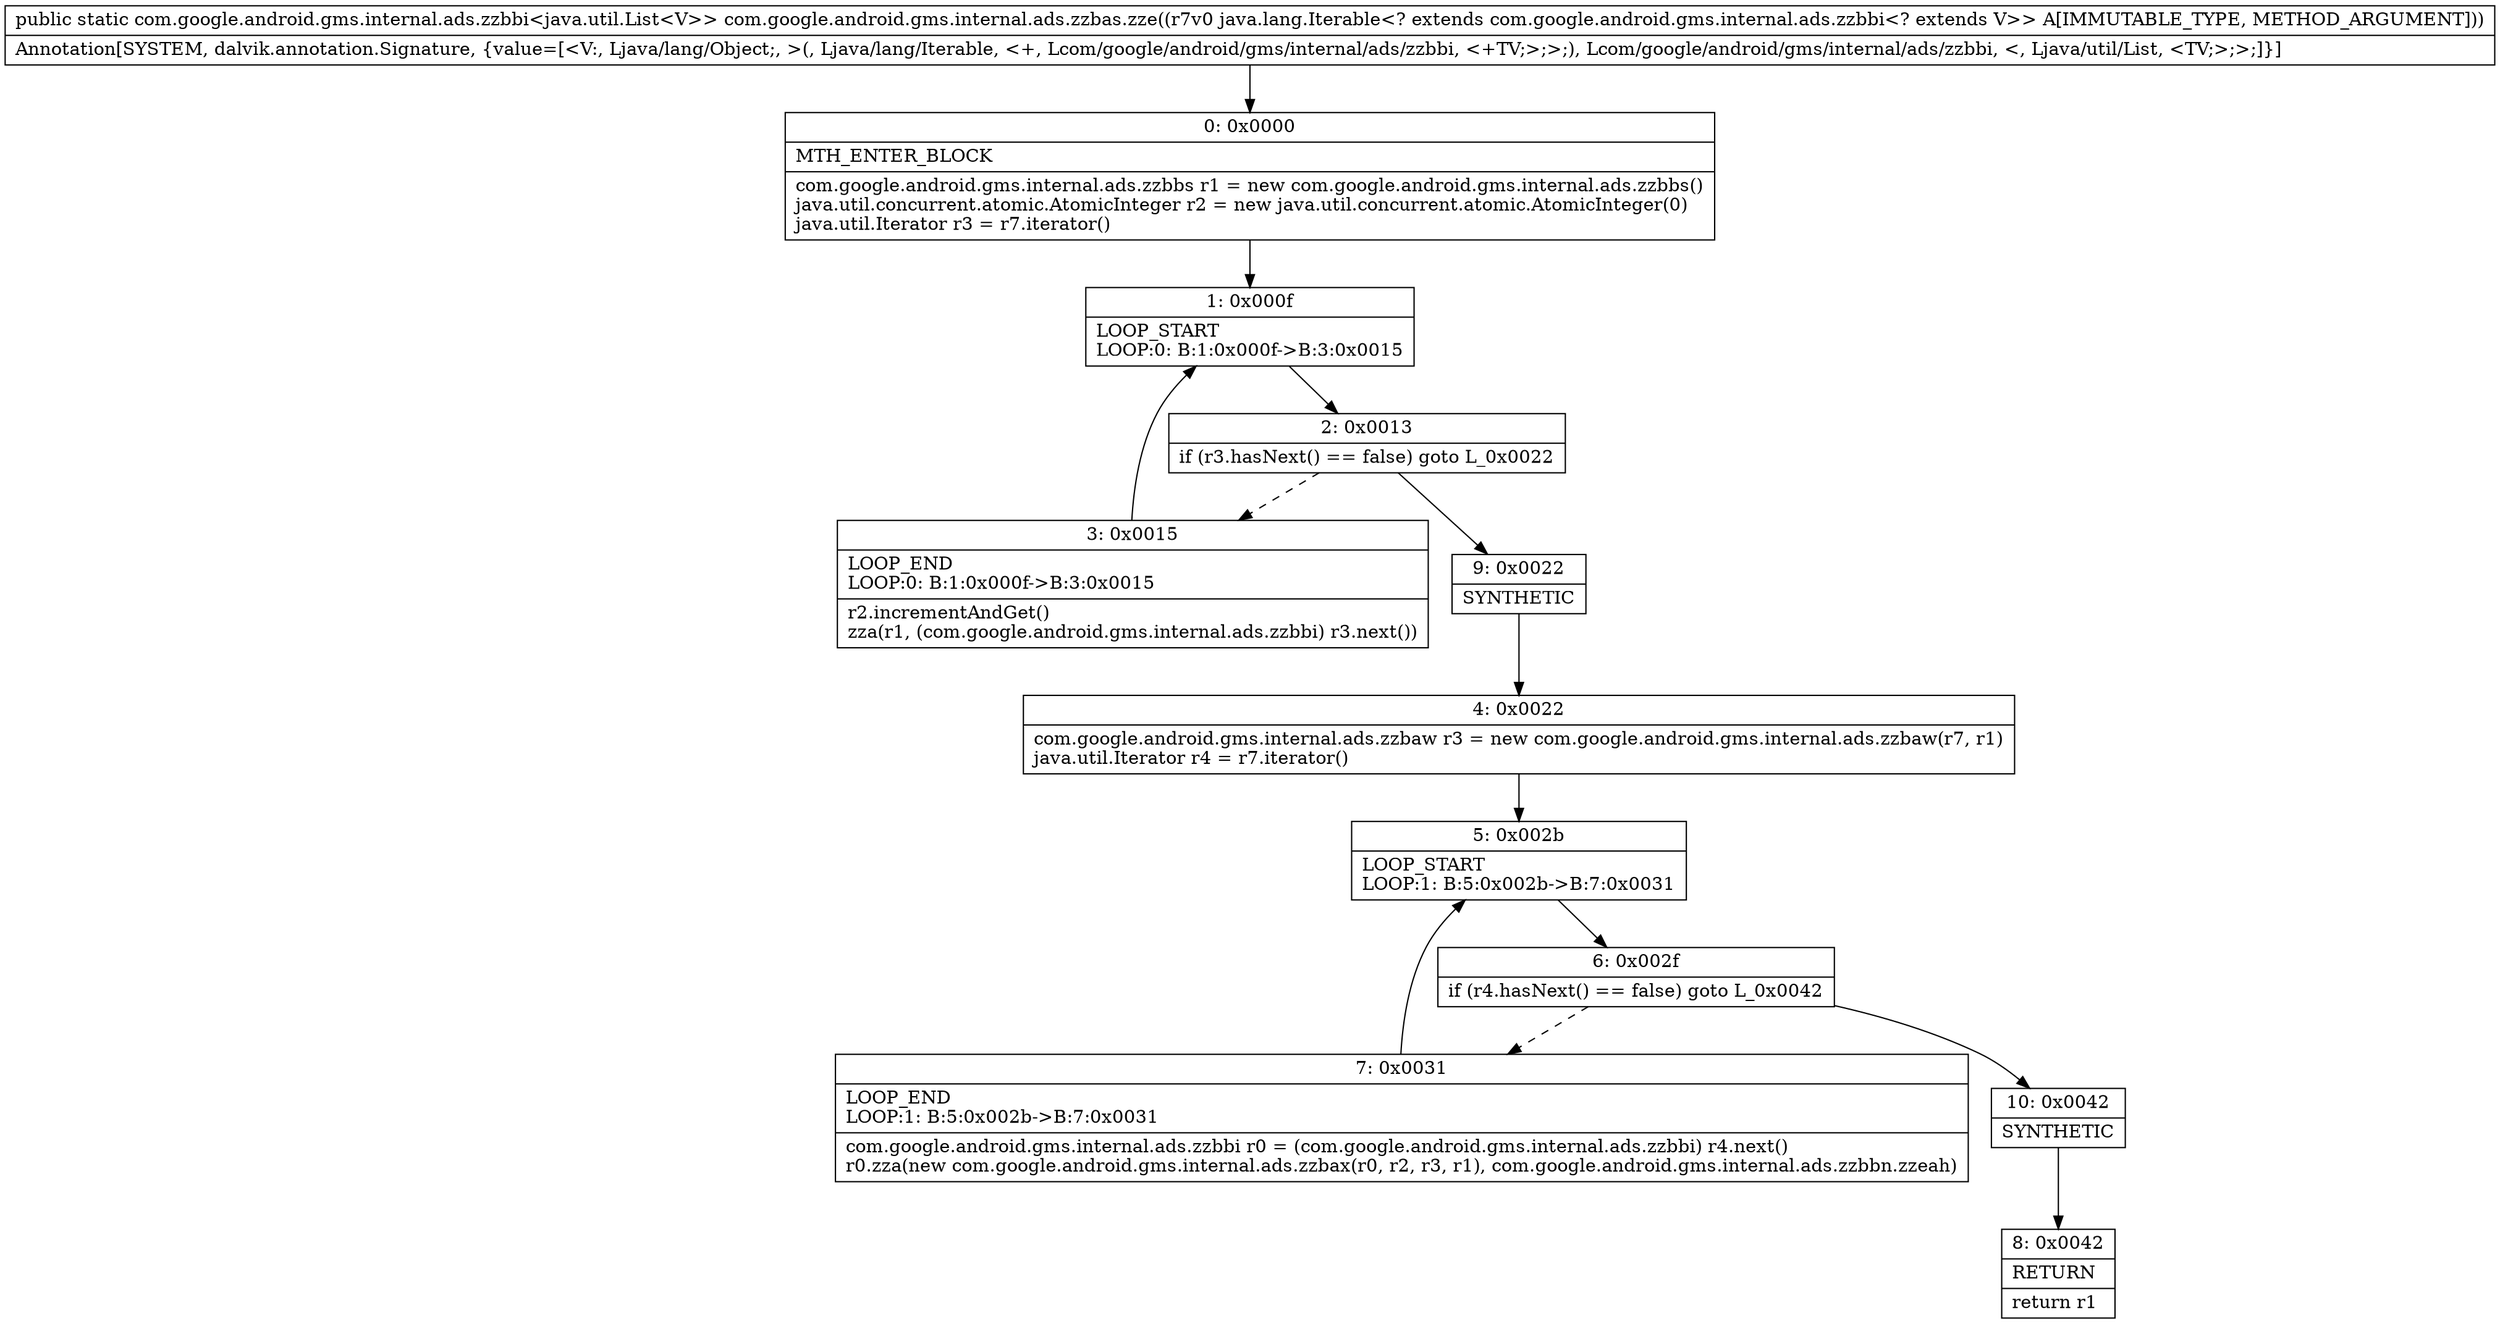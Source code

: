 digraph "CFG forcom.google.android.gms.internal.ads.zzbas.zze(Ljava\/lang\/Iterable;)Lcom\/google\/android\/gms\/internal\/ads\/zzbbi;" {
Node_0 [shape=record,label="{0\:\ 0x0000|MTH_ENTER_BLOCK\l|com.google.android.gms.internal.ads.zzbbs r1 = new com.google.android.gms.internal.ads.zzbbs()\ljava.util.concurrent.atomic.AtomicInteger r2 = new java.util.concurrent.atomic.AtomicInteger(0)\ljava.util.Iterator r3 = r7.iterator()\l}"];
Node_1 [shape=record,label="{1\:\ 0x000f|LOOP_START\lLOOP:0: B:1:0x000f\-\>B:3:0x0015\l}"];
Node_2 [shape=record,label="{2\:\ 0x0013|if (r3.hasNext() == false) goto L_0x0022\l}"];
Node_3 [shape=record,label="{3\:\ 0x0015|LOOP_END\lLOOP:0: B:1:0x000f\-\>B:3:0x0015\l|r2.incrementAndGet()\lzza(r1, (com.google.android.gms.internal.ads.zzbbi) r3.next())\l}"];
Node_4 [shape=record,label="{4\:\ 0x0022|com.google.android.gms.internal.ads.zzbaw r3 = new com.google.android.gms.internal.ads.zzbaw(r7, r1)\ljava.util.Iterator r4 = r7.iterator()\l}"];
Node_5 [shape=record,label="{5\:\ 0x002b|LOOP_START\lLOOP:1: B:5:0x002b\-\>B:7:0x0031\l}"];
Node_6 [shape=record,label="{6\:\ 0x002f|if (r4.hasNext() == false) goto L_0x0042\l}"];
Node_7 [shape=record,label="{7\:\ 0x0031|LOOP_END\lLOOP:1: B:5:0x002b\-\>B:7:0x0031\l|com.google.android.gms.internal.ads.zzbbi r0 = (com.google.android.gms.internal.ads.zzbbi) r4.next()\lr0.zza(new com.google.android.gms.internal.ads.zzbax(r0, r2, r3, r1), com.google.android.gms.internal.ads.zzbbn.zzeah)\l}"];
Node_8 [shape=record,label="{8\:\ 0x0042|RETURN\l|return r1\l}"];
Node_9 [shape=record,label="{9\:\ 0x0022|SYNTHETIC\l}"];
Node_10 [shape=record,label="{10\:\ 0x0042|SYNTHETIC\l}"];
MethodNode[shape=record,label="{public static com.google.android.gms.internal.ads.zzbbi\<java.util.List\<V\>\> com.google.android.gms.internal.ads.zzbas.zze((r7v0 java.lang.Iterable\<? extends com.google.android.gms.internal.ads.zzbbi\<? extends V\>\> A[IMMUTABLE_TYPE, METHOD_ARGUMENT]))  | Annotation[SYSTEM, dalvik.annotation.Signature, \{value=[\<V:, Ljava\/lang\/Object;, \>(, Ljava\/lang\/Iterable, \<+, Lcom\/google\/android\/gms\/internal\/ads\/zzbbi, \<+TV;\>;\>;), Lcom\/google\/android\/gms\/internal\/ads\/zzbbi, \<, Ljava\/util\/List, \<TV;\>;\>;]\}]\l}"];
MethodNode -> Node_0;
Node_0 -> Node_1;
Node_1 -> Node_2;
Node_2 -> Node_3[style=dashed];
Node_2 -> Node_9;
Node_3 -> Node_1;
Node_4 -> Node_5;
Node_5 -> Node_6;
Node_6 -> Node_7[style=dashed];
Node_6 -> Node_10;
Node_7 -> Node_5;
Node_9 -> Node_4;
Node_10 -> Node_8;
}

